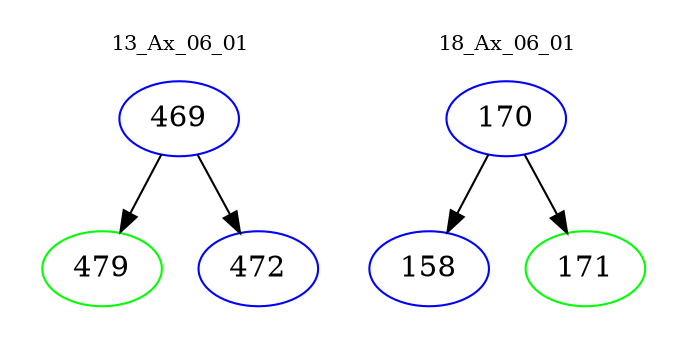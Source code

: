 digraph{
subgraph cluster_0 {
color = white
label = "13_Ax_06_01";
fontsize=10;
T0_469 [label="469", color="blue"]
T0_469 -> T0_479 [color="black"]
T0_479 [label="479", color="green"]
T0_469 -> T0_472 [color="black"]
T0_472 [label="472", color="blue"]
}
subgraph cluster_1 {
color = white
label = "18_Ax_06_01";
fontsize=10;
T1_170 [label="170", color="blue"]
T1_170 -> T1_158 [color="black"]
T1_158 [label="158", color="blue"]
T1_170 -> T1_171 [color="black"]
T1_171 [label="171", color="green"]
}
}
